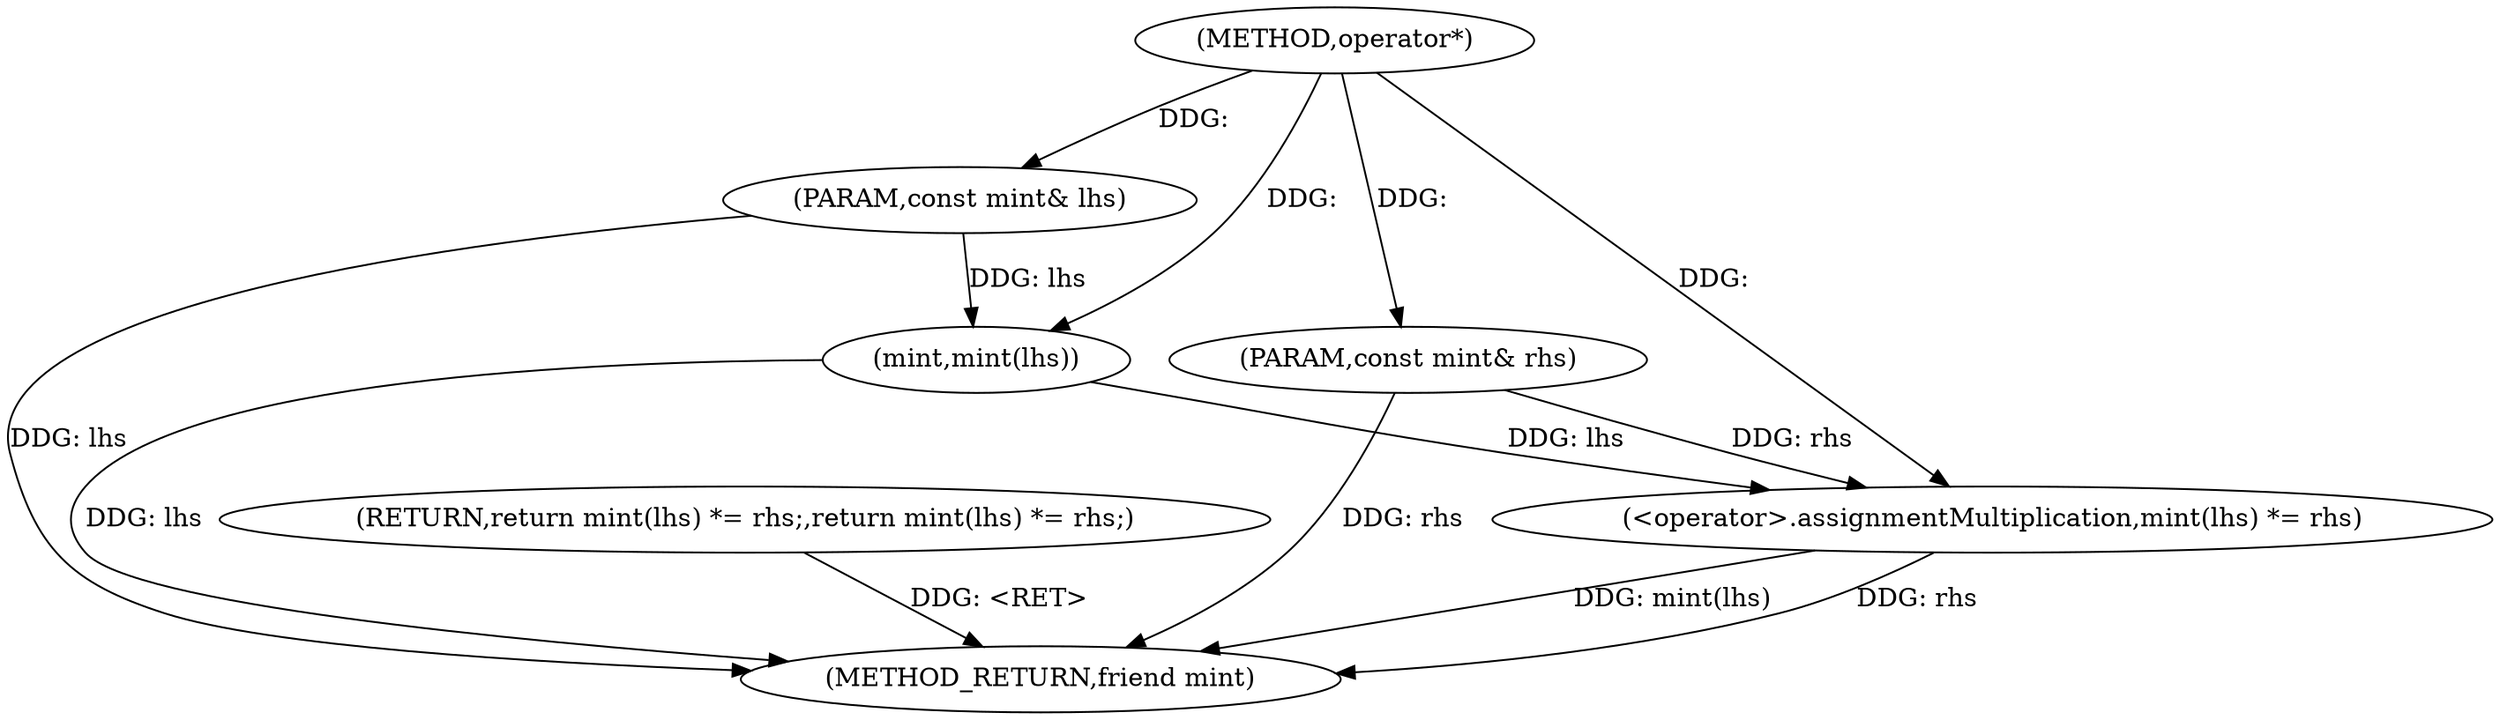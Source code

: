 digraph "operator*" {  
"1001047" [label = "(METHOD,operator*)" ]
"1001056" [label = "(METHOD_RETURN,friend mint)" ]
"1001048" [label = "(PARAM,const mint& lhs)" ]
"1001049" [label = "(PARAM,const mint& rhs)" ]
"1001051" [label = "(RETURN,return mint(lhs) *= rhs;,return mint(lhs) *= rhs;)" ]
"1001052" [label = "(<operator>.assignmentMultiplication,mint(lhs) *= rhs)" ]
"1001053" [label = "(mint,mint(lhs))" ]
  "1001048" -> "1001056"  [ label = "DDG: lhs"] 
  "1001049" -> "1001056"  [ label = "DDG: rhs"] 
  "1001053" -> "1001056"  [ label = "DDG: lhs"] 
  "1001052" -> "1001056"  [ label = "DDG: mint(lhs)"] 
  "1001052" -> "1001056"  [ label = "DDG: rhs"] 
  "1001051" -> "1001056"  [ label = "DDG: <RET>"] 
  "1001047" -> "1001048"  [ label = "DDG: "] 
  "1001047" -> "1001049"  [ label = "DDG: "] 
  "1001049" -> "1001052"  [ label = "DDG: rhs"] 
  "1001047" -> "1001052"  [ label = "DDG: "] 
  "1001053" -> "1001052"  [ label = "DDG: lhs"] 
  "1001048" -> "1001053"  [ label = "DDG: lhs"] 
  "1001047" -> "1001053"  [ label = "DDG: "] 
}
